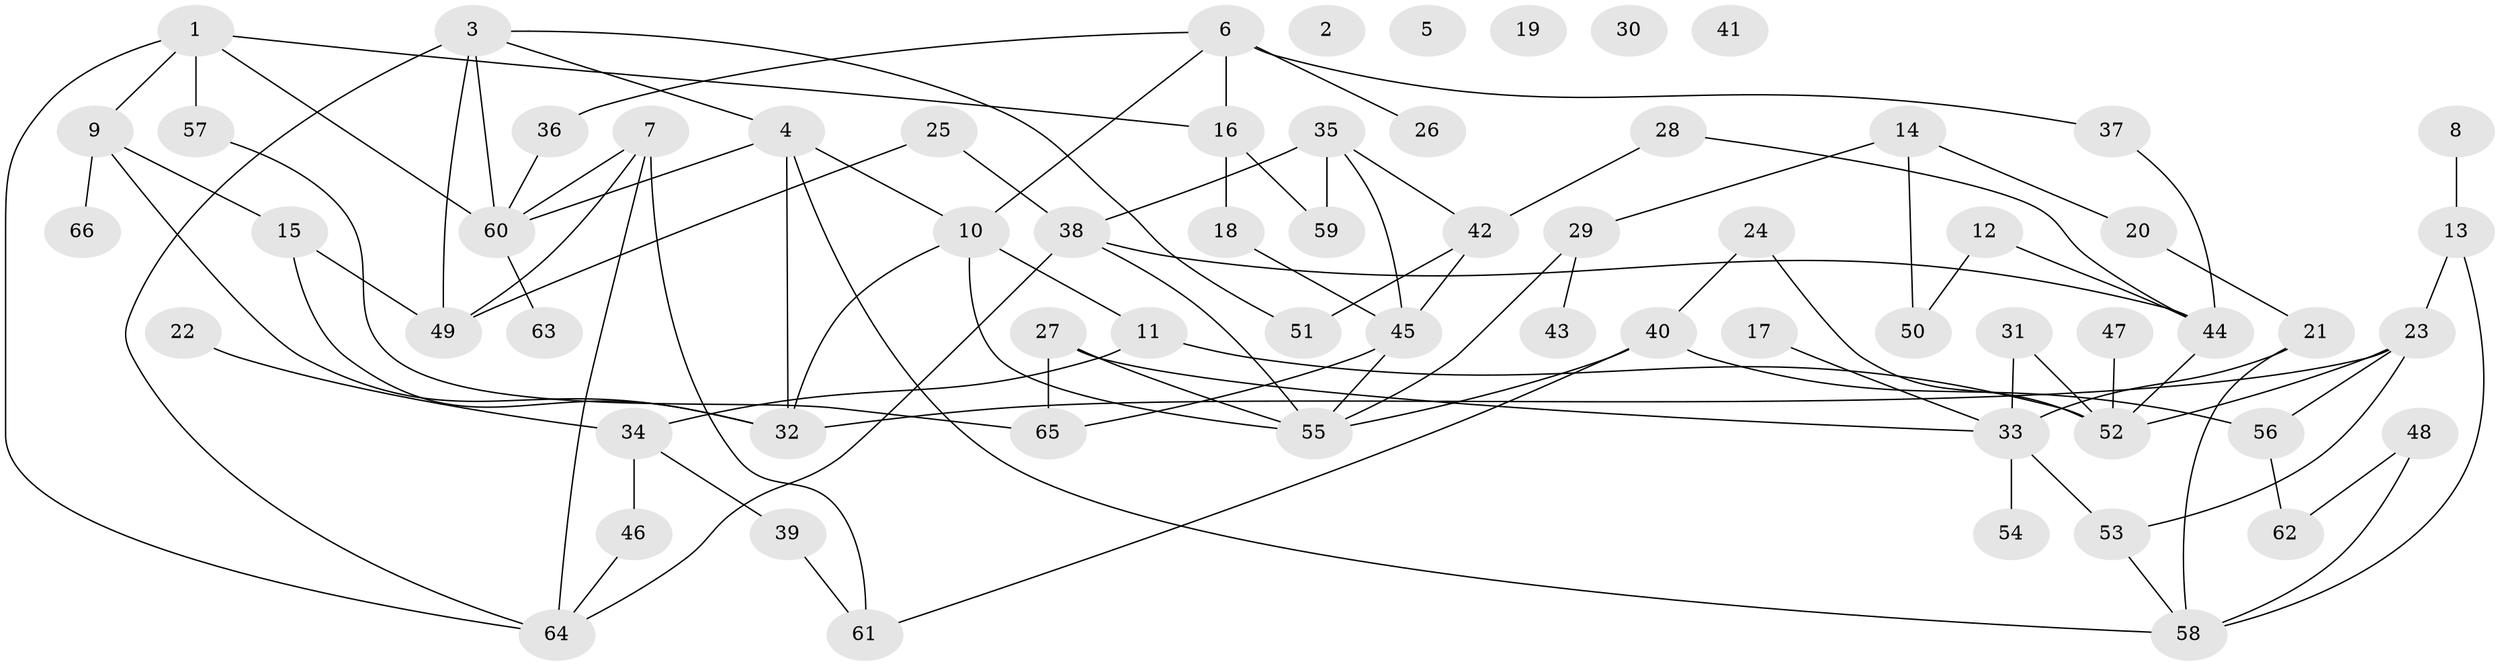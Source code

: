 // coarse degree distribution, {13: 0.023255813953488372, 4: 0.09302325581395349, 5: 0.16279069767441862, 3: 0.20930232558139536, 1: 0.13953488372093023, 2: 0.27906976744186046, 6: 0.046511627906976744, 8: 0.023255813953488372, 7: 0.023255813953488372}
// Generated by graph-tools (version 1.1) at 2025/48/03/04/25 22:48:10]
// undirected, 66 vertices, 96 edges
graph export_dot {
  node [color=gray90,style=filled];
  1;
  2;
  3;
  4;
  5;
  6;
  7;
  8;
  9;
  10;
  11;
  12;
  13;
  14;
  15;
  16;
  17;
  18;
  19;
  20;
  21;
  22;
  23;
  24;
  25;
  26;
  27;
  28;
  29;
  30;
  31;
  32;
  33;
  34;
  35;
  36;
  37;
  38;
  39;
  40;
  41;
  42;
  43;
  44;
  45;
  46;
  47;
  48;
  49;
  50;
  51;
  52;
  53;
  54;
  55;
  56;
  57;
  58;
  59;
  60;
  61;
  62;
  63;
  64;
  65;
  66;
  1 -- 9;
  1 -- 16;
  1 -- 57;
  1 -- 60;
  1 -- 64;
  3 -- 4;
  3 -- 49;
  3 -- 51;
  3 -- 60;
  3 -- 64;
  4 -- 10;
  4 -- 32;
  4 -- 58;
  4 -- 60;
  6 -- 10;
  6 -- 16;
  6 -- 26;
  6 -- 36;
  6 -- 37;
  7 -- 49;
  7 -- 60;
  7 -- 61;
  7 -- 64;
  8 -- 13;
  9 -- 15;
  9 -- 32;
  9 -- 66;
  10 -- 11;
  10 -- 32;
  10 -- 55;
  11 -- 34;
  11 -- 52;
  12 -- 44;
  12 -- 50;
  13 -- 23;
  13 -- 58;
  14 -- 20;
  14 -- 29;
  14 -- 50;
  15 -- 32;
  15 -- 49;
  16 -- 18;
  16 -- 59;
  17 -- 33;
  18 -- 45;
  20 -- 21;
  21 -- 33;
  21 -- 58;
  22 -- 34;
  23 -- 32;
  23 -- 52;
  23 -- 53;
  23 -- 56;
  24 -- 40;
  24 -- 52;
  25 -- 38;
  25 -- 49;
  27 -- 33;
  27 -- 55;
  27 -- 65;
  28 -- 42;
  28 -- 44;
  29 -- 43;
  29 -- 55;
  31 -- 33;
  31 -- 52;
  33 -- 53;
  33 -- 54;
  34 -- 39;
  34 -- 46;
  35 -- 38;
  35 -- 42;
  35 -- 45;
  35 -- 59;
  36 -- 60;
  37 -- 44;
  38 -- 44;
  38 -- 55;
  38 -- 64;
  39 -- 61;
  40 -- 55;
  40 -- 56;
  40 -- 61;
  42 -- 45;
  42 -- 51;
  44 -- 52;
  45 -- 55;
  45 -- 65;
  46 -- 64;
  47 -- 52;
  48 -- 58;
  48 -- 62;
  53 -- 58;
  56 -- 62;
  57 -- 65;
  60 -- 63;
}
